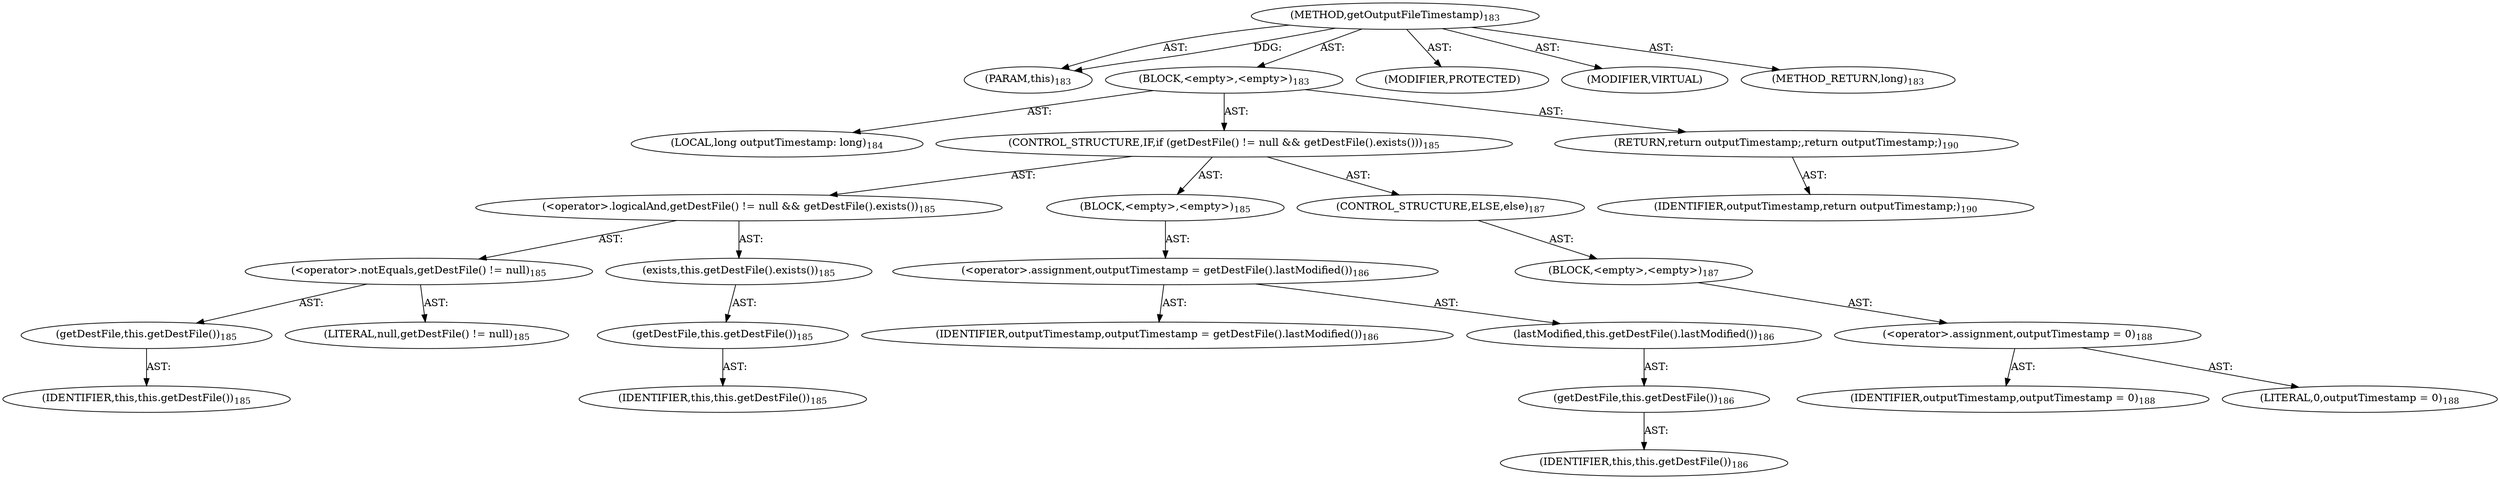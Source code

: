 digraph "getOutputFileTimestamp" {  
"111669149703" [label = <(METHOD,getOutputFileTimestamp)<SUB>183</SUB>> ]
"115964116996" [label = <(PARAM,this)<SUB>183</SUB>> ]
"25769803787" [label = <(BLOCK,&lt;empty&gt;,&lt;empty&gt;)<SUB>183</SUB>> ]
"94489280520" [label = <(LOCAL,long outputTimestamp: long)<SUB>184</SUB>> ]
"47244640260" [label = <(CONTROL_STRUCTURE,IF,if (getDestFile() != null &amp;&amp; getDestFile().exists()))<SUB>185</SUB>> ]
"30064771131" [label = <(&lt;operator&gt;.logicalAnd,getDestFile() != null &amp;&amp; getDestFile().exists())<SUB>185</SUB>> ]
"30064771132" [label = <(&lt;operator&gt;.notEquals,getDestFile() != null)<SUB>185</SUB>> ]
"30064771133" [label = <(getDestFile,this.getDestFile())<SUB>185</SUB>> ]
"68719476748" [label = <(IDENTIFIER,this,this.getDestFile())<SUB>185</SUB>> ]
"90194313228" [label = <(LITERAL,null,getDestFile() != null)<SUB>185</SUB>> ]
"30064771134" [label = <(exists,this.getDestFile().exists())<SUB>185</SUB>> ]
"30064771135" [label = <(getDestFile,this.getDestFile())<SUB>185</SUB>> ]
"68719476749" [label = <(IDENTIFIER,this,this.getDestFile())<SUB>185</SUB>> ]
"25769803788" [label = <(BLOCK,&lt;empty&gt;,&lt;empty&gt;)<SUB>185</SUB>> ]
"30064771136" [label = <(&lt;operator&gt;.assignment,outputTimestamp = getDestFile().lastModified())<SUB>186</SUB>> ]
"68719476796" [label = <(IDENTIFIER,outputTimestamp,outputTimestamp = getDestFile().lastModified())<SUB>186</SUB>> ]
"30064771137" [label = <(lastModified,this.getDestFile().lastModified())<SUB>186</SUB>> ]
"30064771138" [label = <(getDestFile,this.getDestFile())<SUB>186</SUB>> ]
"68719476750" [label = <(IDENTIFIER,this,this.getDestFile())<SUB>186</SUB>> ]
"47244640261" [label = <(CONTROL_STRUCTURE,ELSE,else)<SUB>187</SUB>> ]
"25769803789" [label = <(BLOCK,&lt;empty&gt;,&lt;empty&gt;)<SUB>187</SUB>> ]
"30064771139" [label = <(&lt;operator&gt;.assignment,outputTimestamp = 0)<SUB>188</SUB>> ]
"68719476797" [label = <(IDENTIFIER,outputTimestamp,outputTimestamp = 0)<SUB>188</SUB>> ]
"90194313229" [label = <(LITERAL,0,outputTimestamp = 0)<SUB>188</SUB>> ]
"146028888067" [label = <(RETURN,return outputTimestamp;,return outputTimestamp;)<SUB>190</SUB>> ]
"68719476798" [label = <(IDENTIFIER,outputTimestamp,return outputTimestamp;)<SUB>190</SUB>> ]
"133143986193" [label = <(MODIFIER,PROTECTED)> ]
"133143986194" [label = <(MODIFIER,VIRTUAL)> ]
"128849018887" [label = <(METHOD_RETURN,long)<SUB>183</SUB>> ]
  "111669149703" -> "115964116996"  [ label = "AST: "] 
  "111669149703" -> "25769803787"  [ label = "AST: "] 
  "111669149703" -> "133143986193"  [ label = "AST: "] 
  "111669149703" -> "133143986194"  [ label = "AST: "] 
  "111669149703" -> "128849018887"  [ label = "AST: "] 
  "25769803787" -> "94489280520"  [ label = "AST: "] 
  "25769803787" -> "47244640260"  [ label = "AST: "] 
  "25769803787" -> "146028888067"  [ label = "AST: "] 
  "47244640260" -> "30064771131"  [ label = "AST: "] 
  "47244640260" -> "25769803788"  [ label = "AST: "] 
  "47244640260" -> "47244640261"  [ label = "AST: "] 
  "30064771131" -> "30064771132"  [ label = "AST: "] 
  "30064771131" -> "30064771134"  [ label = "AST: "] 
  "30064771132" -> "30064771133"  [ label = "AST: "] 
  "30064771132" -> "90194313228"  [ label = "AST: "] 
  "30064771133" -> "68719476748"  [ label = "AST: "] 
  "30064771134" -> "30064771135"  [ label = "AST: "] 
  "30064771135" -> "68719476749"  [ label = "AST: "] 
  "25769803788" -> "30064771136"  [ label = "AST: "] 
  "30064771136" -> "68719476796"  [ label = "AST: "] 
  "30064771136" -> "30064771137"  [ label = "AST: "] 
  "30064771137" -> "30064771138"  [ label = "AST: "] 
  "30064771138" -> "68719476750"  [ label = "AST: "] 
  "47244640261" -> "25769803789"  [ label = "AST: "] 
  "25769803789" -> "30064771139"  [ label = "AST: "] 
  "30064771139" -> "68719476797"  [ label = "AST: "] 
  "30064771139" -> "90194313229"  [ label = "AST: "] 
  "146028888067" -> "68719476798"  [ label = "AST: "] 
  "111669149703" -> "115964116996"  [ label = "DDG: "] 
}
